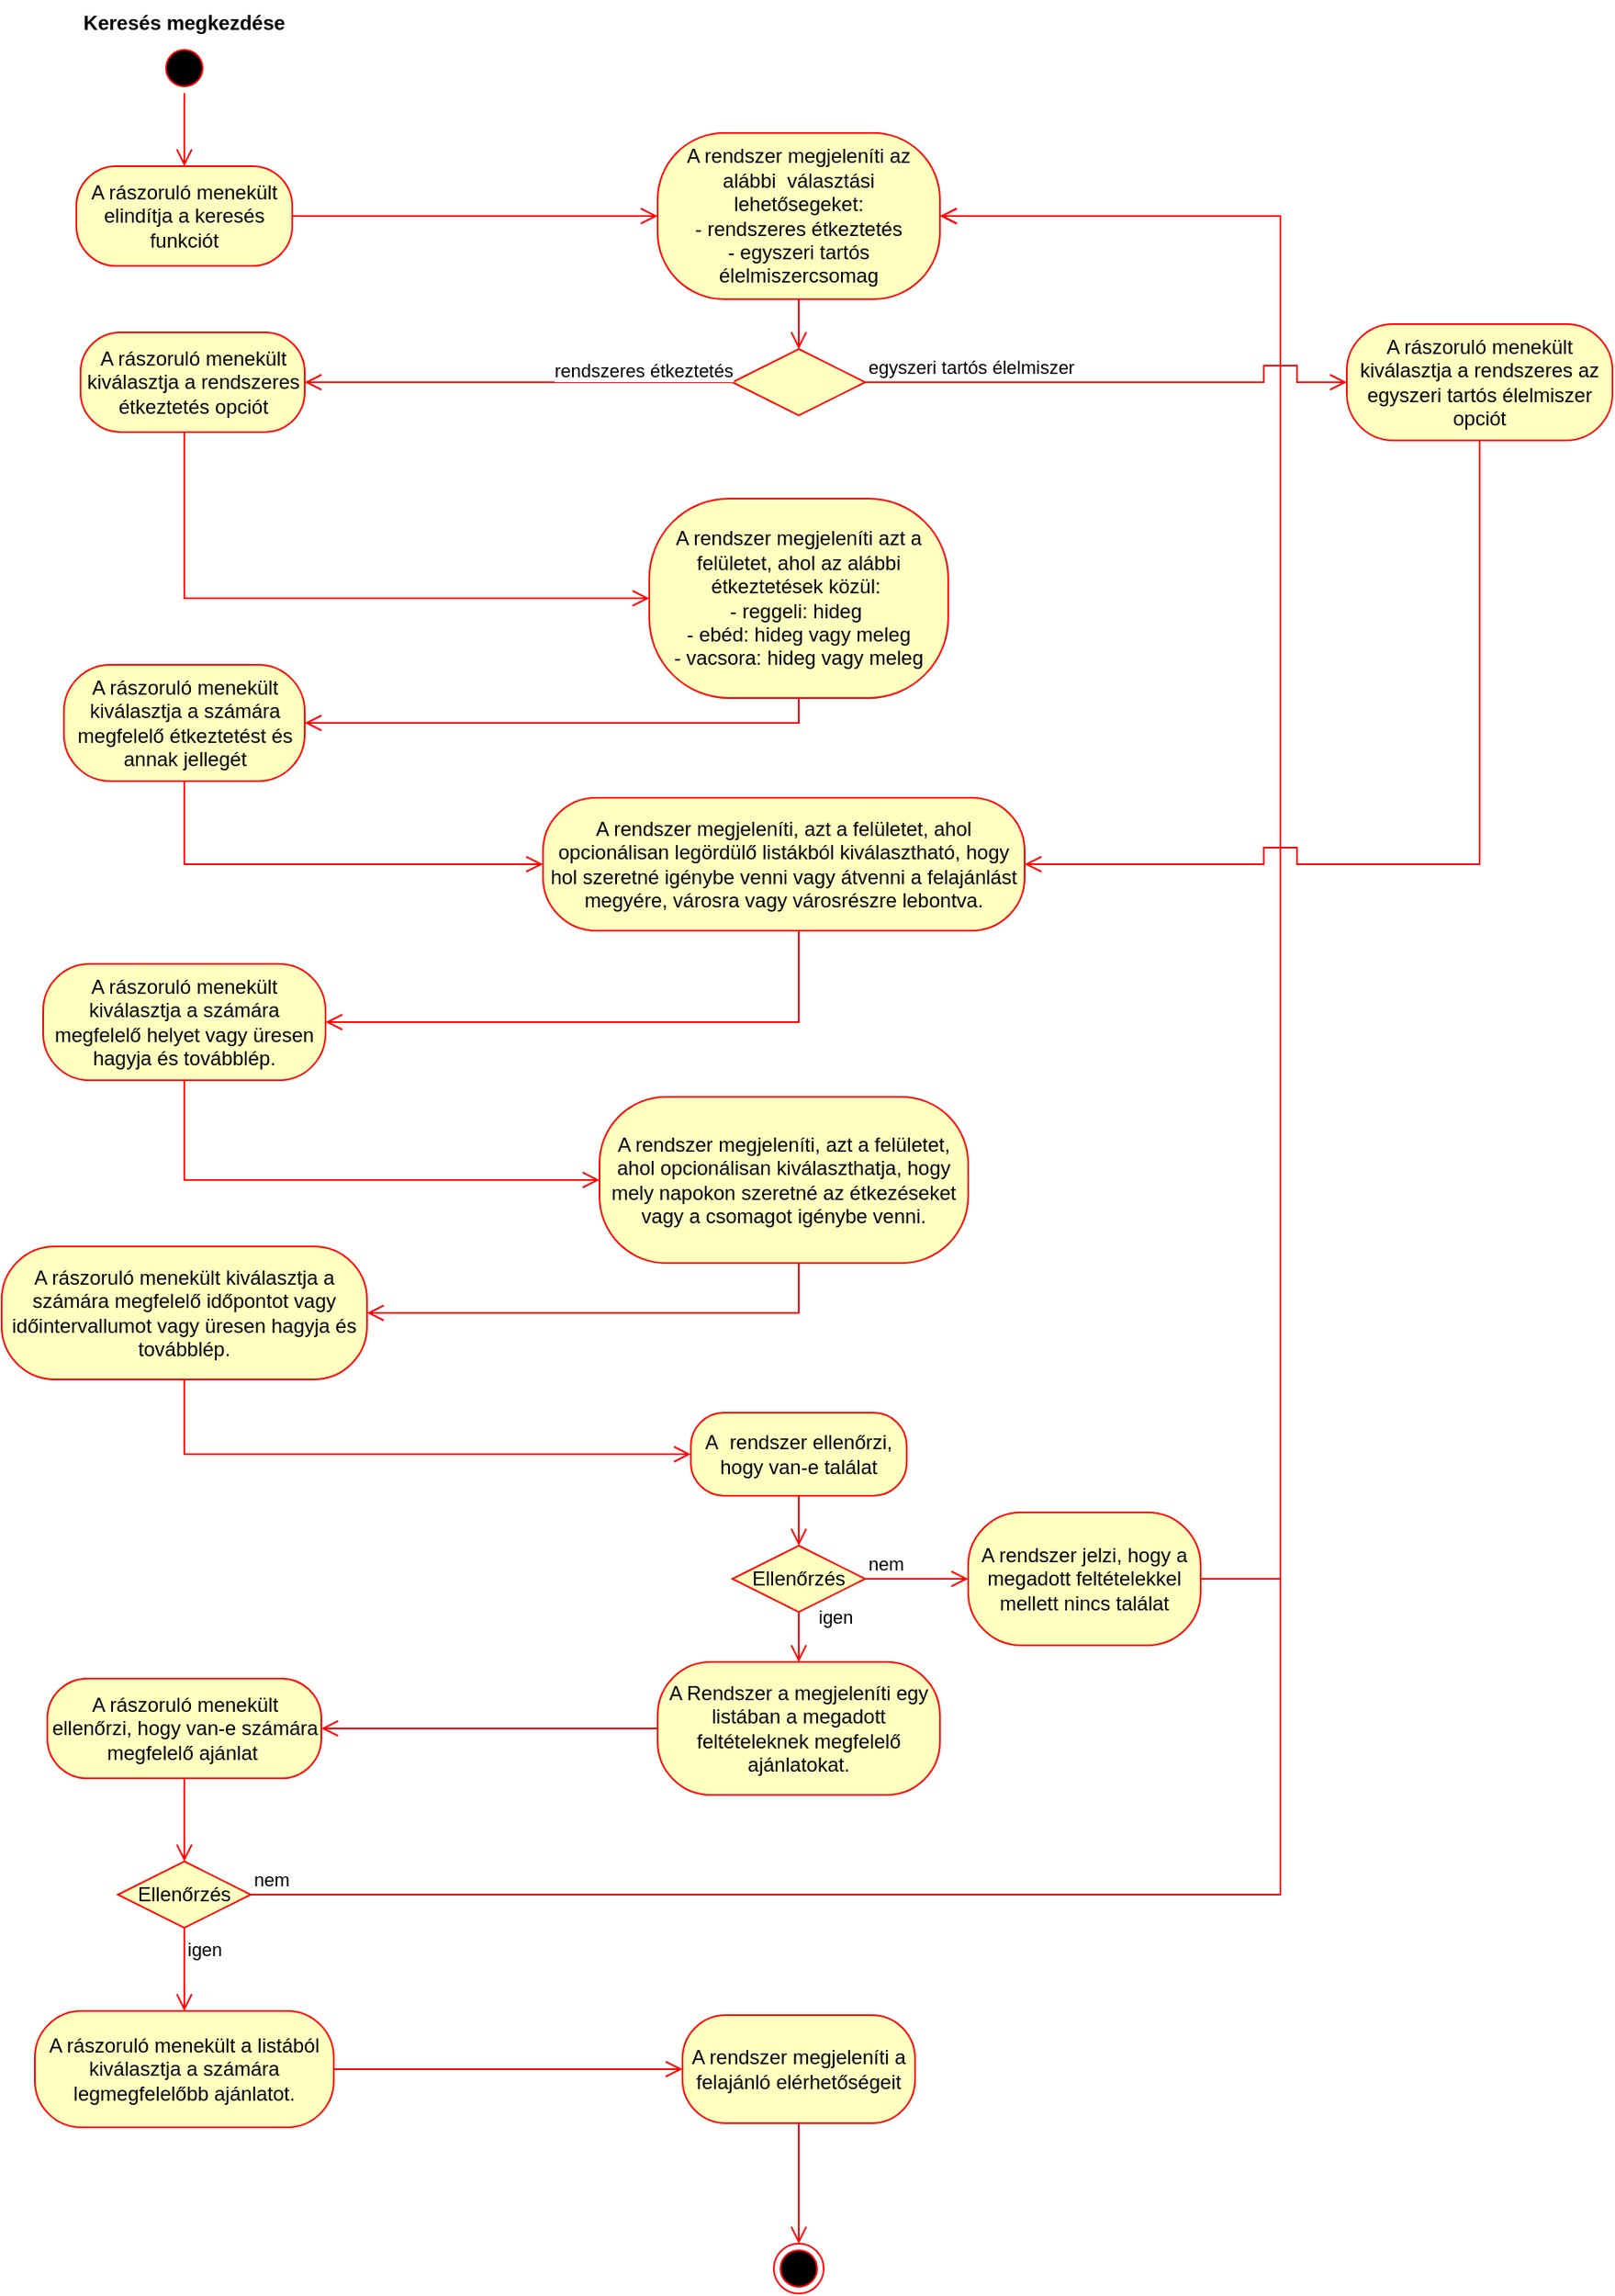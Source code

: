 <mxfile version="17.4.2" type="device"><diagram id="WLF_fw2tGOqZwCMCF5b-" name="1 oldal"><mxGraphModel dx="1422" dy="865" grid="1" gridSize="10" guides="1" tooltips="1" connect="1" arrows="1" fold="1" page="1" pageScale="1" pageWidth="1169" pageHeight="1654" math="0" shadow="0"><root><mxCell id="0"/><mxCell id="1" parent="0"/><mxCell id="uLmLIvYLjy_oFtjhLg-Q-6" value="" style="ellipse;html=1;shape=startState;fillColor=#000000;strokeColor=#ff0000;" parent="1" vertex="1"><mxGeometry x="245" y="66" width="30" height="30" as="geometry"/></mxCell><mxCell id="uLmLIvYLjy_oFtjhLg-Q-7" value="" style="edgeStyle=orthogonalEdgeStyle;html=1;verticalAlign=bottom;endArrow=open;endSize=8;strokeColor=#ff0000;rounded=0;" parent="1" source="uLmLIvYLjy_oFtjhLg-Q-6" target="uLmLIvYLjy_oFtjhLg-Q-16" edge="1"><mxGeometry relative="1" as="geometry"><mxPoint x="260" y="156" as="targetPoint"/></mxGeometry></mxCell><mxCell id="uLmLIvYLjy_oFtjhLg-Q-8" value="Keresés megkezdése" style="text;align=center;fontStyle=1;verticalAlign=middle;spacingLeft=3;spacingRight=3;strokeColor=none;rotatable=0;points=[[0,0.5],[1,0.5]];portConstraint=eastwest;" parent="1" vertex="1"><mxGeometry x="220" y="40" width="80" height="26" as="geometry"/></mxCell><mxCell id="uLmLIvYLjy_oFtjhLg-Q-14" value="A rendszer megjeleníti az alábbi&amp;nbsp; választási lehetősegeket:&lt;br&gt;- rendszeres étkeztetés&lt;br&gt;- egyszeri tartós élelmiszercsomag" style="rounded=1;whiteSpace=wrap;html=1;arcSize=40;fontColor=#000000;fillColor=#ffffc0;strokeColor=#ff0000;" parent="1" vertex="1"><mxGeometry x="545" y="120" width="170" height="100" as="geometry"/></mxCell><mxCell id="uLmLIvYLjy_oFtjhLg-Q-15" value="" style="edgeStyle=orthogonalEdgeStyle;html=1;verticalAlign=bottom;endArrow=open;endSize=8;strokeColor=#ff0000;rounded=0;entryX=0.5;entryY=0;entryDx=0;entryDy=0;" parent="1" source="uLmLIvYLjy_oFtjhLg-Q-14" target="uLmLIvYLjy_oFtjhLg-Q-49" edge="1"><mxGeometry relative="1" as="geometry"><mxPoint x="630" y="340" as="targetPoint"/><Array as="points"/></mxGeometry></mxCell><mxCell id="uLmLIvYLjy_oFtjhLg-Q-16" value="A rászoruló menekült elindítja a keresés funkciót" style="rounded=1;whiteSpace=wrap;html=1;arcSize=40;fontColor=#000000;fillColor=#ffffc0;strokeColor=#ff0000;" parent="1" vertex="1"><mxGeometry x="195" y="140" width="130" height="60" as="geometry"/></mxCell><mxCell id="uLmLIvYLjy_oFtjhLg-Q-18" value="A rászoruló menekült kiválasztja a rendszeres étkeztetés opciót" style="rounded=1;whiteSpace=wrap;html=1;arcSize=40;fontColor=#000000;fillColor=#ffffc0;strokeColor=#ff0000;" parent="1" vertex="1"><mxGeometry x="197.5" y="240" width="135" height="60" as="geometry"/></mxCell><mxCell id="uLmLIvYLjy_oFtjhLg-Q-22" value="" style="edgeStyle=orthogonalEdgeStyle;html=1;verticalAlign=bottom;endArrow=open;endSize=8;strokeColor=#ff0000;rounded=0;exitX=1;exitY=0.5;exitDx=0;exitDy=0;entryX=0;entryY=0.5;entryDx=0;entryDy=0;" parent="1" source="uLmLIvYLjy_oFtjhLg-Q-16" target="uLmLIvYLjy_oFtjhLg-Q-14" edge="1"><mxGeometry relative="1" as="geometry"><mxPoint x="550" y="360" as="targetPoint"/><Array as="points"><mxPoint x="460" y="170"/><mxPoint x="460" y="170"/></Array></mxGeometry></mxCell><mxCell id="uLmLIvYLjy_oFtjhLg-Q-23" value="" style="edgeStyle=orthogonalEdgeStyle;html=1;verticalAlign=bottom;endArrow=open;endSize=8;strokeColor=#ff0000;rounded=0;entryX=0;entryY=0.5;entryDx=0;entryDy=0;" parent="1" target="uLmLIvYLjy_oFtjhLg-Q-27" edge="1"><mxGeometry relative="1" as="geometry"><mxPoint x="545" y="400" as="targetPoint"/><mxPoint x="260" y="300" as="sourcePoint"/><Array as="points"><mxPoint x="260" y="400"/></Array></mxGeometry></mxCell><mxCell id="uLmLIvYLjy_oFtjhLg-Q-27" value="A rendszer megjeleníti azt a felületet, ahol az alábbi étkeztetések közül:&amp;nbsp;&lt;br&gt;- reggeli: hideg&amp;nbsp;&lt;br&gt;- ebéd: hideg vagy meleg&lt;br&gt;- vacsora: hideg vagy meleg" style="rounded=1;whiteSpace=wrap;html=1;arcSize=40;fontColor=#000000;fillColor=#ffffc0;strokeColor=#ff0000;" parent="1" vertex="1"><mxGeometry x="540" y="340" width="180" height="120" as="geometry"/></mxCell><mxCell id="uLmLIvYLjy_oFtjhLg-Q-28" value="" style="edgeStyle=orthogonalEdgeStyle;html=1;verticalAlign=bottom;endArrow=open;endSize=8;strokeColor=#ff0000;rounded=0;entryX=1;entryY=0.5;entryDx=0;entryDy=0;" parent="1" source="uLmLIvYLjy_oFtjhLg-Q-27" target="uLmLIvYLjy_oFtjhLg-Q-29" edge="1"><mxGeometry relative="1" as="geometry"><mxPoint x="840" y="410" as="targetPoint"/><Array as="points"><mxPoint x="630" y="475"/></Array></mxGeometry></mxCell><mxCell id="uLmLIvYLjy_oFtjhLg-Q-29" value="A rászoruló menekült kiválasztja a számára megfelelő étkeztetést és annak jellegét" style="rounded=1;whiteSpace=wrap;html=1;arcSize=40;fontColor=#000000;fillColor=#ffffc0;strokeColor=#ff0000;" parent="1" vertex="1"><mxGeometry x="187.5" y="440" width="145" height="70" as="geometry"/></mxCell><mxCell id="uLmLIvYLjy_oFtjhLg-Q-30" value="" style="edgeStyle=orthogonalEdgeStyle;html=1;verticalAlign=bottom;endArrow=open;endSize=8;strokeColor=#ff0000;rounded=0;entryX=0;entryY=0.5;entryDx=0;entryDy=0;" parent="1" source="uLmLIvYLjy_oFtjhLg-Q-29" target="uLmLIvYLjy_oFtjhLg-Q-31" edge="1"><mxGeometry relative="1" as="geometry"><mxPoint x="265" y="580" as="targetPoint"/><Array as="points"><mxPoint x="260" y="560"/></Array></mxGeometry></mxCell><mxCell id="uLmLIvYLjy_oFtjhLg-Q-31" value="A rendszer megjeleníti, azt a felületet, ahol opcionálisan legördülő listákból kiválasztható, hogy hol szeretné igénybe venni vagy átvenni a felajánlást megyére, városra vagy városrészre lebontva." style="rounded=1;whiteSpace=wrap;html=1;arcSize=40;fontColor=#000000;fillColor=#ffffc0;strokeColor=#ff0000;" parent="1" vertex="1"><mxGeometry x="476" y="520" width="290" height="80" as="geometry"/></mxCell><mxCell id="uLmLIvYLjy_oFtjhLg-Q-32" value="" style="edgeStyle=orthogonalEdgeStyle;html=1;verticalAlign=bottom;endArrow=open;endSize=8;strokeColor=#ff0000;rounded=0;entryX=1;entryY=0.5;entryDx=0;entryDy=0;" parent="1" source="uLmLIvYLjy_oFtjhLg-Q-31" target="uLmLIvYLjy_oFtjhLg-Q-33" edge="1"><mxGeometry relative="1" as="geometry"><mxPoint x="620" y="730" as="targetPoint"/><Array as="points"><mxPoint x="630" y="655"/></Array></mxGeometry></mxCell><mxCell id="uLmLIvYLjy_oFtjhLg-Q-33" value="A rászoruló menekült kiválasztja a számára megfelelő helyet vagy üresen hagyja és továbblép." style="rounded=1;whiteSpace=wrap;html=1;arcSize=40;fontColor=#000000;fillColor=#ffffc0;strokeColor=#ff0000;" parent="1" vertex="1"><mxGeometry x="175" y="620" width="170" height="70" as="geometry"/></mxCell><mxCell id="uLmLIvYLjy_oFtjhLg-Q-34" value="" style="edgeStyle=orthogonalEdgeStyle;html=1;verticalAlign=bottom;endArrow=open;endSize=8;strokeColor=#ff0000;rounded=0;entryX=0;entryY=0.5;entryDx=0;entryDy=0;" parent="1" source="uLmLIvYLjy_oFtjhLg-Q-33" target="uLmLIvYLjy_oFtjhLg-Q-35" edge="1"><mxGeometry relative="1" as="geometry"><mxPoint x="260" y="740" as="targetPoint"/><Array as="points"><mxPoint x="260" y="750"/></Array></mxGeometry></mxCell><mxCell id="uLmLIvYLjy_oFtjhLg-Q-35" value="A rendszer megjeleníti, azt a felületet, ahol opcionálisan kiválaszthatja, hogy mely napokon szeretné az étkezéseket vagy a csomagot igénybe venni." style="rounded=1;whiteSpace=wrap;html=1;arcSize=40;fontColor=#000000;fillColor=#ffffc0;strokeColor=#ff0000;" parent="1" vertex="1"><mxGeometry x="510" y="700" width="222" height="100" as="geometry"/></mxCell><mxCell id="uLmLIvYLjy_oFtjhLg-Q-36" value="" style="edgeStyle=orthogonalEdgeStyle;html=1;verticalAlign=bottom;endArrow=open;endSize=8;strokeColor=#ff0000;rounded=0;exitX=0.5;exitY=1;exitDx=0;exitDy=0;entryX=1;entryY=0.5;entryDx=0;entryDy=0;" parent="1" source="uLmLIvYLjy_oFtjhLg-Q-35" target="uLmLIvYLjy_oFtjhLg-Q-40" edge="1"><mxGeometry relative="1" as="geometry"><mxPoint x="385" y="820" as="targetPoint"/><Array as="points"><mxPoint x="630" y="830"/></Array></mxGeometry></mxCell><mxCell id="uLmLIvYLjy_oFtjhLg-Q-37" value="A Rendszer a megjeleníti egy listában a megadott feltételeknek megfelelő ajánlatokat." style="rounded=1;whiteSpace=wrap;html=1;arcSize=40;fontColor=#000000;fillColor=#ffffc0;strokeColor=#ff0000;" parent="1" vertex="1"><mxGeometry x="545" y="1040" width="170" height="80" as="geometry"/></mxCell><mxCell id="uLmLIvYLjy_oFtjhLg-Q-38" value="" style="edgeStyle=orthogonalEdgeStyle;html=1;verticalAlign=bottom;endArrow=open;endSize=8;strokeColor=#ff0000;rounded=0;entryX=1;entryY=0.5;entryDx=0;entryDy=0;" parent="1" source="uLmLIvYLjy_oFtjhLg-Q-37" target="uLmLIvYLjy_oFtjhLg-Q-47" edge="1"><mxGeometry relative="1" as="geometry"><mxPoint x="690" y="1130" as="targetPoint"/></mxGeometry></mxCell><mxCell id="uLmLIvYLjy_oFtjhLg-Q-40" value="A rászoruló menekült kiválasztja a számára megfelelő időpontot vagy időintervallumot vagy üresen hagyja és továbblép." style="rounded=1;whiteSpace=wrap;html=1;arcSize=40;fontColor=#000000;fillColor=#ffffc0;strokeColor=#ff0000;" parent="1" vertex="1"><mxGeometry x="150" y="790" width="220" height="80" as="geometry"/></mxCell><mxCell id="uLmLIvYLjy_oFtjhLg-Q-41" value="" style="edgeStyle=orthogonalEdgeStyle;html=1;verticalAlign=bottom;endArrow=open;endSize=8;strokeColor=#ff0000;rounded=0;exitX=0.5;exitY=1;exitDx=0;exitDy=0;entryX=0;entryY=0.5;entryDx=0;entryDy=0;" parent="1" source="uLmLIvYLjy_oFtjhLg-Q-40" target="uLmLIvYLjy_oFtjhLg-Q-45" edge="1"><mxGeometry relative="1" as="geometry"><mxPoint x="490" y="970" as="targetPoint"/><Array as="points"><mxPoint x="260" y="915"/></Array></mxGeometry></mxCell><mxCell id="uLmLIvYLjy_oFtjhLg-Q-42" value="Ellenőrzés" style="rhombus;whiteSpace=wrap;html=1;fillColor=#ffffc0;strokeColor=#ff0000;" parent="1" vertex="1"><mxGeometry x="590" y="970" width="80" height="40" as="geometry"/></mxCell><mxCell id="uLmLIvYLjy_oFtjhLg-Q-43" value="nem" style="edgeStyle=orthogonalEdgeStyle;html=1;align=left;verticalAlign=bottom;endArrow=open;endSize=8;strokeColor=#ff0000;rounded=0;entryX=0;entryY=0.5;entryDx=0;entryDy=0;" parent="1" source="uLmLIvYLjy_oFtjhLg-Q-42" target="fwMuhuLj-o_WzKEmNquv-5" edge="1"><mxGeometry x="-1" relative="1" as="geometry"><mxPoint x="750" y="930" as="targetPoint"/><Array as="points"/></mxGeometry></mxCell><mxCell id="uLmLIvYLjy_oFtjhLg-Q-44" value="igen" style="edgeStyle=orthogonalEdgeStyle;html=1;align=left;verticalAlign=top;endArrow=open;endSize=8;strokeColor=#ff0000;rounded=0;" parent="1" source="uLmLIvYLjy_oFtjhLg-Q-42" target="uLmLIvYLjy_oFtjhLg-Q-37" edge="1"><mxGeometry x="-1" y="14" relative="1" as="geometry"><mxPoint x="680" y="1030" as="targetPoint"/><Array as="points"/><mxPoint x="-4" y="-10" as="offset"/></mxGeometry></mxCell><mxCell id="uLmLIvYLjy_oFtjhLg-Q-45" value="A&amp;nbsp; rendszer ellenőrzi, hogy van-e találat" style="rounded=1;whiteSpace=wrap;html=1;arcSize=40;fontColor=#000000;fillColor=#ffffc0;strokeColor=#ff0000;" parent="1" vertex="1"><mxGeometry x="565" y="890" width="130" height="50" as="geometry"/></mxCell><mxCell id="uLmLIvYLjy_oFtjhLg-Q-46" value="" style="edgeStyle=orthogonalEdgeStyle;html=1;verticalAlign=bottom;endArrow=open;endSize=8;strokeColor=#ff0000;rounded=0;entryX=0.5;entryY=0;entryDx=0;entryDy=0;" parent="1" source="uLmLIvYLjy_oFtjhLg-Q-45" target="uLmLIvYLjy_oFtjhLg-Q-42" edge="1"><mxGeometry relative="1" as="geometry"><mxPoint x="605" y="1020" as="targetPoint"/><Array as="points"/></mxGeometry></mxCell><mxCell id="uLmLIvYLjy_oFtjhLg-Q-47" value="A rászoruló menekült ellenőrzi, hogy van-e számára megfelelő ajánlat&amp;nbsp;" style="rounded=1;whiteSpace=wrap;html=1;arcSize=40;fontColor=#000000;fillColor=#ffffc0;strokeColor=#ff0000;" parent="1" vertex="1"><mxGeometry x="177.5" y="1050" width="165" height="60" as="geometry"/></mxCell><mxCell id="uLmLIvYLjy_oFtjhLg-Q-48" value="" style="edgeStyle=orthogonalEdgeStyle;html=1;verticalAlign=bottom;endArrow=open;endSize=8;strokeColor=#ff0000;rounded=0;entryX=0.5;entryY=0;entryDx=0;entryDy=0;" parent="1" source="uLmLIvYLjy_oFtjhLg-Q-47" target="uLmLIvYLjy_oFtjhLg-Q-52" edge="1"><mxGeometry relative="1" as="geometry"><mxPoint x="320" y="1140" as="targetPoint"/></mxGeometry></mxCell><mxCell id="uLmLIvYLjy_oFtjhLg-Q-49" value="" style="rhombus;whiteSpace=wrap;html=1;fillColor=#ffffc0;strokeColor=#ff0000;" parent="1" vertex="1"><mxGeometry x="590" y="250" width="80" height="40" as="geometry"/></mxCell><mxCell id="uLmLIvYLjy_oFtjhLg-Q-50" value="egyszeri tartós élelmiszer" style="edgeStyle=orthogonalEdgeStyle;html=1;align=left;verticalAlign=bottom;endArrow=open;endSize=8;strokeColor=#ff0000;rounded=0;entryX=0;entryY=0.5;entryDx=0;entryDy=0;" parent="1" source="uLmLIvYLjy_oFtjhLg-Q-49" target="uLmLIvYLjy_oFtjhLg-Q-61" edge="1"><mxGeometry x="-1" relative="1" as="geometry"><mxPoint x="850" y="270" as="targetPoint"/><Array as="points"><mxPoint x="910" y="270"/><mxPoint x="910" y="260"/><mxPoint x="930" y="260"/><mxPoint x="930" y="270"/></Array></mxGeometry></mxCell><mxCell id="uLmLIvYLjy_oFtjhLg-Q-51" value="rendszeres étkeztetés" style="edgeStyle=orthogonalEdgeStyle;html=1;align=left;verticalAlign=top;endArrow=open;endSize=8;strokeColor=#ff0000;rounded=0;entryX=1;entryY=0.5;entryDx=0;entryDy=0;" parent="1" source="uLmLIvYLjy_oFtjhLg-Q-49" target="uLmLIvYLjy_oFtjhLg-Q-18" edge="1"><mxGeometry x="-0.146" y="-20" relative="1" as="geometry"><mxPoint x="781" y="390" as="targetPoint"/><mxPoint x="1" as="offset"/></mxGeometry></mxCell><mxCell id="uLmLIvYLjy_oFtjhLg-Q-52" value="Ellenőrzés" style="rhombus;whiteSpace=wrap;html=1;fillColor=#ffffc0;strokeColor=#ff0000;" parent="1" vertex="1"><mxGeometry x="220" y="1160" width="80" height="40" as="geometry"/></mxCell><mxCell id="uLmLIvYLjy_oFtjhLg-Q-53" value="nem" style="edgeStyle=orthogonalEdgeStyle;html=1;align=left;verticalAlign=bottom;endArrow=open;endSize=8;strokeColor=#ff0000;rounded=0;entryX=1;entryY=0.5;entryDx=0;entryDy=0;" parent="1" source="uLmLIvYLjy_oFtjhLg-Q-52" target="uLmLIvYLjy_oFtjhLg-Q-14" edge="1"><mxGeometry x="-1" relative="1" as="geometry"><mxPoint x="820" y="1180" as="targetPoint"/><Array as="points"><mxPoint x="920" y="1180"/><mxPoint x="920" y="170"/></Array></mxGeometry></mxCell><mxCell id="uLmLIvYLjy_oFtjhLg-Q-54" value="igen" style="edgeStyle=orthogonalEdgeStyle;html=1;align=left;verticalAlign=top;endArrow=open;endSize=8;strokeColor=#ff0000;rounded=0;entryX=0.5;entryY=0;entryDx=0;entryDy=0;" parent="1" source="uLmLIvYLjy_oFtjhLg-Q-52" target="uLmLIvYLjy_oFtjhLg-Q-56" edge="1"><mxGeometry x="-1" relative="1" as="geometry"><mxPoint x="370" y="1220" as="targetPoint"/><Array as="points"/></mxGeometry></mxCell><mxCell id="uLmLIvYLjy_oFtjhLg-Q-56" value="A rászoruló menekült a listából kiválasztja a számára legmegfelelőbb ajánlatot." style="rounded=1;whiteSpace=wrap;html=1;arcSize=40;fontColor=#000000;fillColor=#ffffc0;strokeColor=#ff0000;" parent="1" vertex="1"><mxGeometry x="170" y="1250" width="180" height="70" as="geometry"/></mxCell><mxCell id="uLmLIvYLjy_oFtjhLg-Q-57" value="" style="edgeStyle=orthogonalEdgeStyle;html=1;verticalAlign=bottom;endArrow=open;endSize=8;strokeColor=#ff0000;rounded=0;entryX=0;entryY=0.5;entryDx=0;entryDy=0;" parent="1" source="uLmLIvYLjy_oFtjhLg-Q-56" target="uLmLIvYLjy_oFtjhLg-Q-58" edge="1"><mxGeometry relative="1" as="geometry"><mxPoint x="393" y="1470" as="targetPoint"/></mxGeometry></mxCell><mxCell id="uLmLIvYLjy_oFtjhLg-Q-58" value="A rendszer megjeleníti a felajánló elérhetőségeit" style="rounded=1;whiteSpace=wrap;html=1;arcSize=40;fontColor=#000000;fillColor=#ffffc0;strokeColor=#ff0000;" parent="1" vertex="1"><mxGeometry x="560" y="1252.5" width="140" height="65" as="geometry"/></mxCell><mxCell id="uLmLIvYLjy_oFtjhLg-Q-59" value="" style="edgeStyle=orthogonalEdgeStyle;html=1;verticalAlign=bottom;endArrow=open;endSize=8;strokeColor=#ff0000;rounded=0;entryX=0.5;entryY=0;entryDx=0;entryDy=0;" parent="1" source="uLmLIvYLjy_oFtjhLg-Q-58" target="uLmLIvYLjy_oFtjhLg-Q-60" edge="1"><mxGeometry relative="1" as="geometry"><mxPoint x="630" y="1360" as="targetPoint"/></mxGeometry></mxCell><mxCell id="uLmLIvYLjy_oFtjhLg-Q-60" value="" style="ellipse;html=1;shape=endState;fillColor=#000000;strokeColor=#ff0000;" parent="1" vertex="1"><mxGeometry x="615" y="1390" width="30" height="30" as="geometry"/></mxCell><mxCell id="uLmLIvYLjy_oFtjhLg-Q-61" value="A rászoruló menekült kiválasztja a rendszeres az egyszeri tartós élelmiszer opciót" style="rounded=1;whiteSpace=wrap;html=1;arcSize=40;fontColor=#000000;fillColor=#ffffc0;strokeColor=#ff0000;" parent="1" vertex="1"><mxGeometry x="960" y="235" width="160" height="70" as="geometry"/></mxCell><mxCell id="uLmLIvYLjy_oFtjhLg-Q-63" value="" style="edgeStyle=orthogonalEdgeStyle;html=1;verticalAlign=bottom;endArrow=open;endSize=8;strokeColor=#ff0000;rounded=0;exitX=0.5;exitY=1;exitDx=0;exitDy=0;entryX=1;entryY=0.5;entryDx=0;entryDy=0;" parent="1" source="uLmLIvYLjy_oFtjhLg-Q-61" target="uLmLIvYLjy_oFtjhLg-Q-31" edge="1"><mxGeometry relative="1" as="geometry"><mxPoint x="970" y="1080" as="targetPoint"/><mxPoint x="970" y="305" as="sourcePoint"/><Array as="points"><mxPoint x="1040" y="560"/><mxPoint x="930" y="560"/><mxPoint x="930" y="550"/><mxPoint x="910" y="550"/><mxPoint x="910" y="560"/></Array></mxGeometry></mxCell><mxCell id="fwMuhuLj-o_WzKEmNquv-3" value="" style="edgeStyle=orthogonalEdgeStyle;html=1;verticalAlign=bottom;endArrow=open;endSize=8;strokeColor=#ff0000;rounded=0;entryX=1;entryY=0.5;entryDx=0;entryDy=0;exitX=1;exitY=0.5;exitDx=0;exitDy=0;" edge="1" source="fwMuhuLj-o_WzKEmNquv-5" parent="1" target="uLmLIvYLjy_oFtjhLg-Q-14"><mxGeometry relative="1" as="geometry"><mxPoint x="1110" y="1170" as="targetPoint"/><mxPoint x="880" y="990" as="sourcePoint"/><Array as="points"><mxPoint x="920" y="990"/><mxPoint x="920" y="170"/></Array></mxGeometry></mxCell><mxCell id="fwMuhuLj-o_WzKEmNquv-5" value="A rendszer jelzi, hogy a megadott feltételekkel mellett nincs találat" style="rounded=1;whiteSpace=wrap;html=1;arcSize=40;fontColor=#000000;fillColor=#ffffc0;strokeColor=#ff0000;" vertex="1" parent="1"><mxGeometry x="732" y="950" width="140" height="80" as="geometry"/></mxCell></root></mxGraphModel></diagram></mxfile>